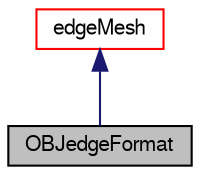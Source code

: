 digraph "OBJedgeFormat"
{
  bgcolor="transparent";
  edge [fontname="FreeSans",fontsize="10",labelfontname="FreeSans",labelfontsize="10"];
  node [fontname="FreeSans",fontsize="10",shape=record];
  Node0 [label="OBJedgeFormat",height=0.2,width=0.4,color="black", fillcolor="grey75", style="filled", fontcolor="black"];
  Node1 -> Node0 [dir="back",color="midnightblue",fontsize="10",style="solid",fontname="FreeSans"];
  Node1 [label="edgeMesh",height=0.2,width=0.4,color="red",URL="$a21754.html",tooltip="Points connected by edges. "];
}
